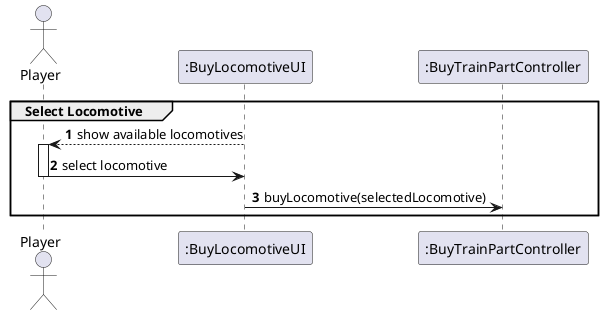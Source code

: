 @startuml select_locomotive
skinparam packageStyle rectangle
skinparam shadowing false
skinparam linetype ortho
autonumber

actor "Player" as PLY
participant ":BuyLocomotiveUI" as UI
participant ":BuyTrainPartController" as CTRL

group Select Locomotive
    UI --> PLY : show available locomotives
    activate PLY
    PLY -> UI : select locomotive
    deactivate PLY
    UI -> CTRL : buyLocomotive(selectedLocomotive)
end
@enduml
